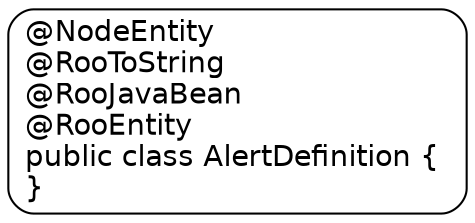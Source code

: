 digraph AlertDefinition {
  node [
    fontname = "Bitstream Vera Sans"
    shape = "Mrecord"
  ]
  edge [
    fontname = "Bitstream Vera Sans"
  ]

  AlertDefinition [
    
    label = "{@NodeEntity\
    \l@RooToString\
    \l@RooJavaBean\
    \l@RooEntity\
    \lpublic class AlertDefinition \{\
    \l\}\
    \l}"
  ]

}
